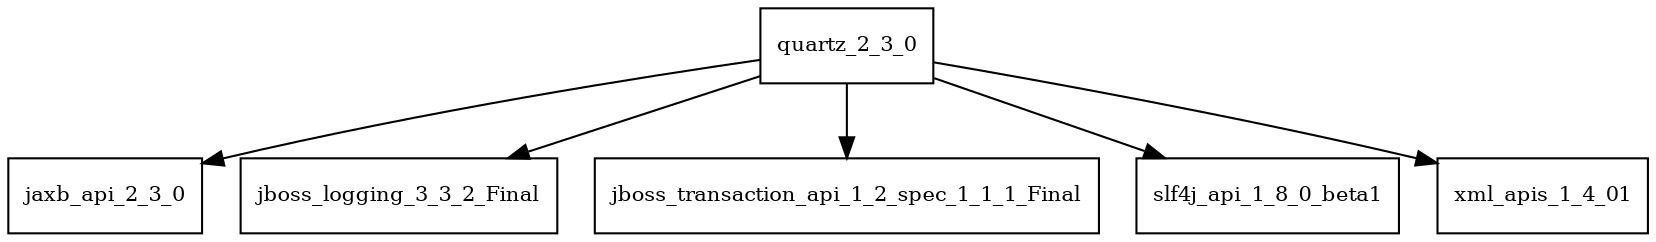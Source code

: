 digraph quartz_2_3_0_dependencies {
  node [shape = box, fontsize=10.0];
  quartz_2_3_0 -> jaxb_api_2_3_0;
  quartz_2_3_0 -> jboss_logging_3_3_2_Final;
  quartz_2_3_0 -> jboss_transaction_api_1_2_spec_1_1_1_Final;
  quartz_2_3_0 -> slf4j_api_1_8_0_beta1;
  quartz_2_3_0 -> xml_apis_1_4_01;
}
